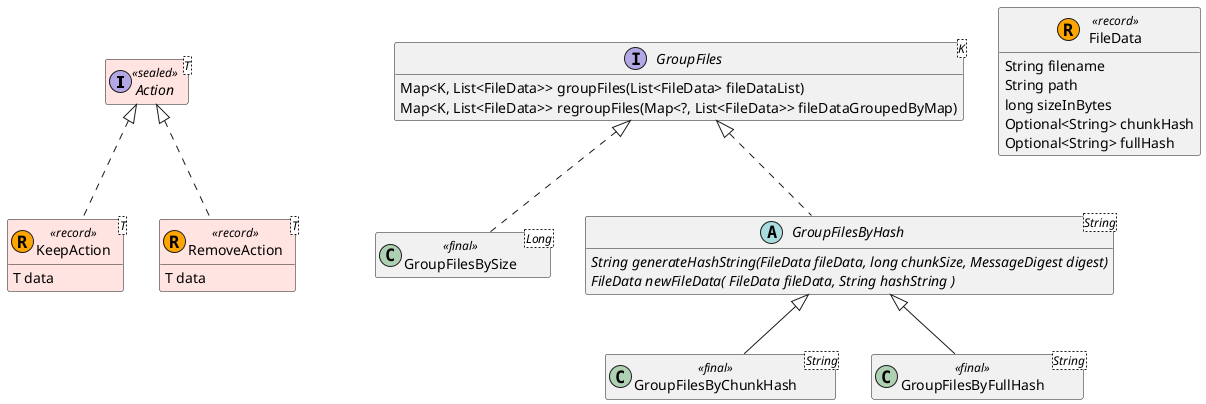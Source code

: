 @startuml myclassdiagram

hide empty members

interface Action<T> <<sealed>> #MistyRose {}

class KeepAction<T> << (R, Orange ) record>> #MistyRose implements Action {
    T data
}
class RemoveAction<T> << (R, Orange ) record>> #MistyRose implements Action {
    T data
}

interface GroupFiles<K> {
    Map<K, List<FileData>> groupFiles(List<FileData> fileDataList)
    Map<K, List<FileData>> regroupFiles(Map<?, List<FileData>> fileDataGroupedByMap)
}

class GroupFilesBySize<Long> << final >> implements GroupFiles {}

abstract class GroupFilesByHash<String> implements GroupFiles {
    {abstract} String generateHashString(FileData fileData, long chunkSize, MessageDigest digest)
    {abstract} FileData newFileData( FileData fileData, String hashString )
}

class GroupFilesByChunkHash<String> << final >> extends GroupFilesByHash {}
class GroupFilesByFullHash<String> << final >> extends GroupFilesByHash {}

class FileData << (R, Orange ) record>> {
    String filename
    String path
    long sizeInBytes
    Optional<String> chunkHash
    Optional<String> fullHash
}

@enduml